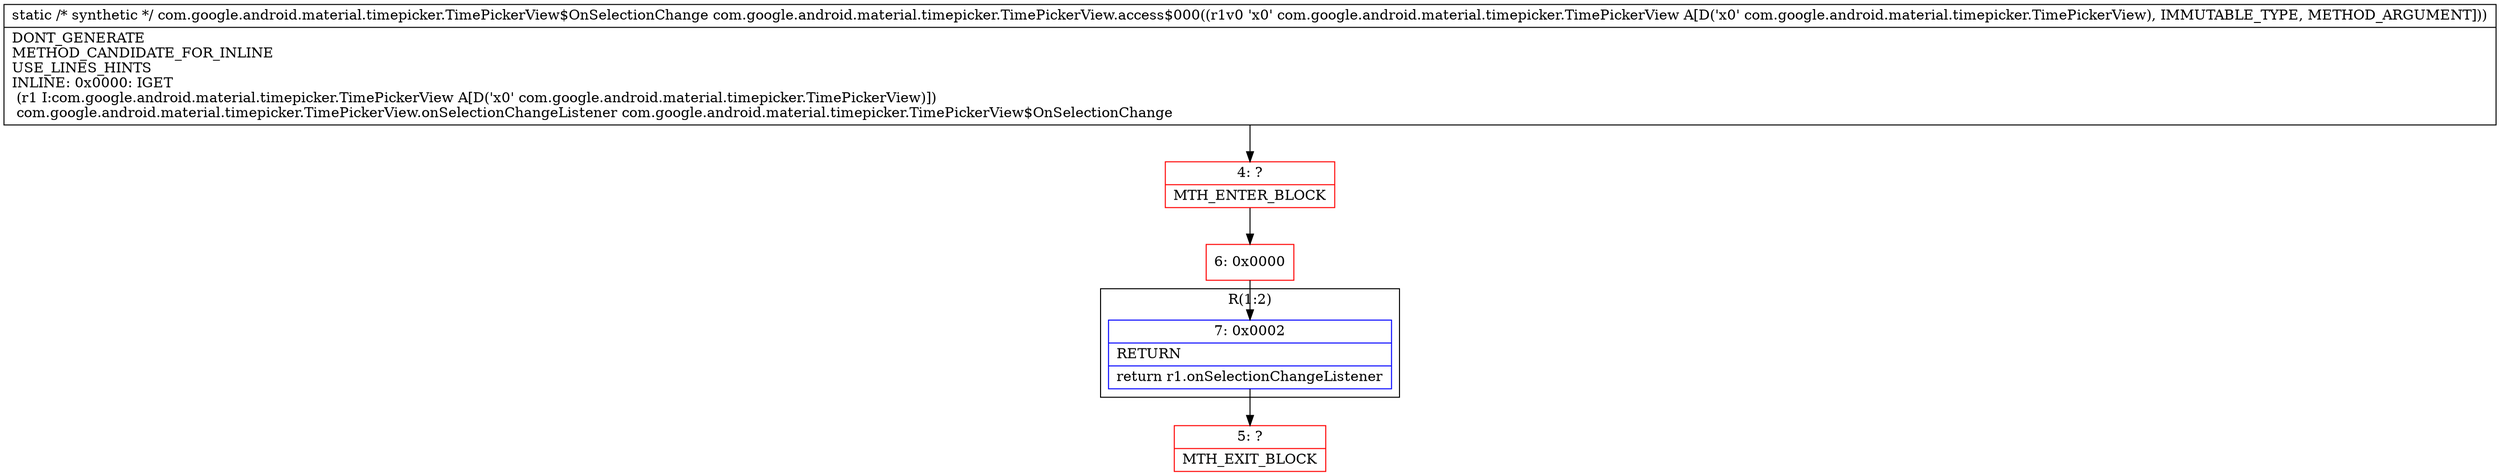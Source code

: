 digraph "CFG forcom.google.android.material.timepicker.TimePickerView.access$000(Lcom\/google\/android\/material\/timepicker\/TimePickerView;)Lcom\/google\/android\/material\/timepicker\/TimePickerView$OnSelectionChange;" {
subgraph cluster_Region_1766679040 {
label = "R(1:2)";
node [shape=record,color=blue];
Node_7 [shape=record,label="{7\:\ 0x0002|RETURN\l|return r1.onSelectionChangeListener\l}"];
}
Node_4 [shape=record,color=red,label="{4\:\ ?|MTH_ENTER_BLOCK\l}"];
Node_6 [shape=record,color=red,label="{6\:\ 0x0000}"];
Node_5 [shape=record,color=red,label="{5\:\ ?|MTH_EXIT_BLOCK\l}"];
MethodNode[shape=record,label="{static \/* synthetic *\/ com.google.android.material.timepicker.TimePickerView$OnSelectionChange com.google.android.material.timepicker.TimePickerView.access$000((r1v0 'x0' com.google.android.material.timepicker.TimePickerView A[D('x0' com.google.android.material.timepicker.TimePickerView), IMMUTABLE_TYPE, METHOD_ARGUMENT]))  | DONT_GENERATE\lMETHOD_CANDIDATE_FOR_INLINE\lUSE_LINES_HINTS\lINLINE: 0x0000: IGET  \l  (r1 I:com.google.android.material.timepicker.TimePickerView A[D('x0' com.google.android.material.timepicker.TimePickerView)])\l com.google.android.material.timepicker.TimePickerView.onSelectionChangeListener com.google.android.material.timepicker.TimePickerView$OnSelectionChange\l}"];
MethodNode -> Node_4;Node_7 -> Node_5;
Node_4 -> Node_6;
Node_6 -> Node_7;
}

